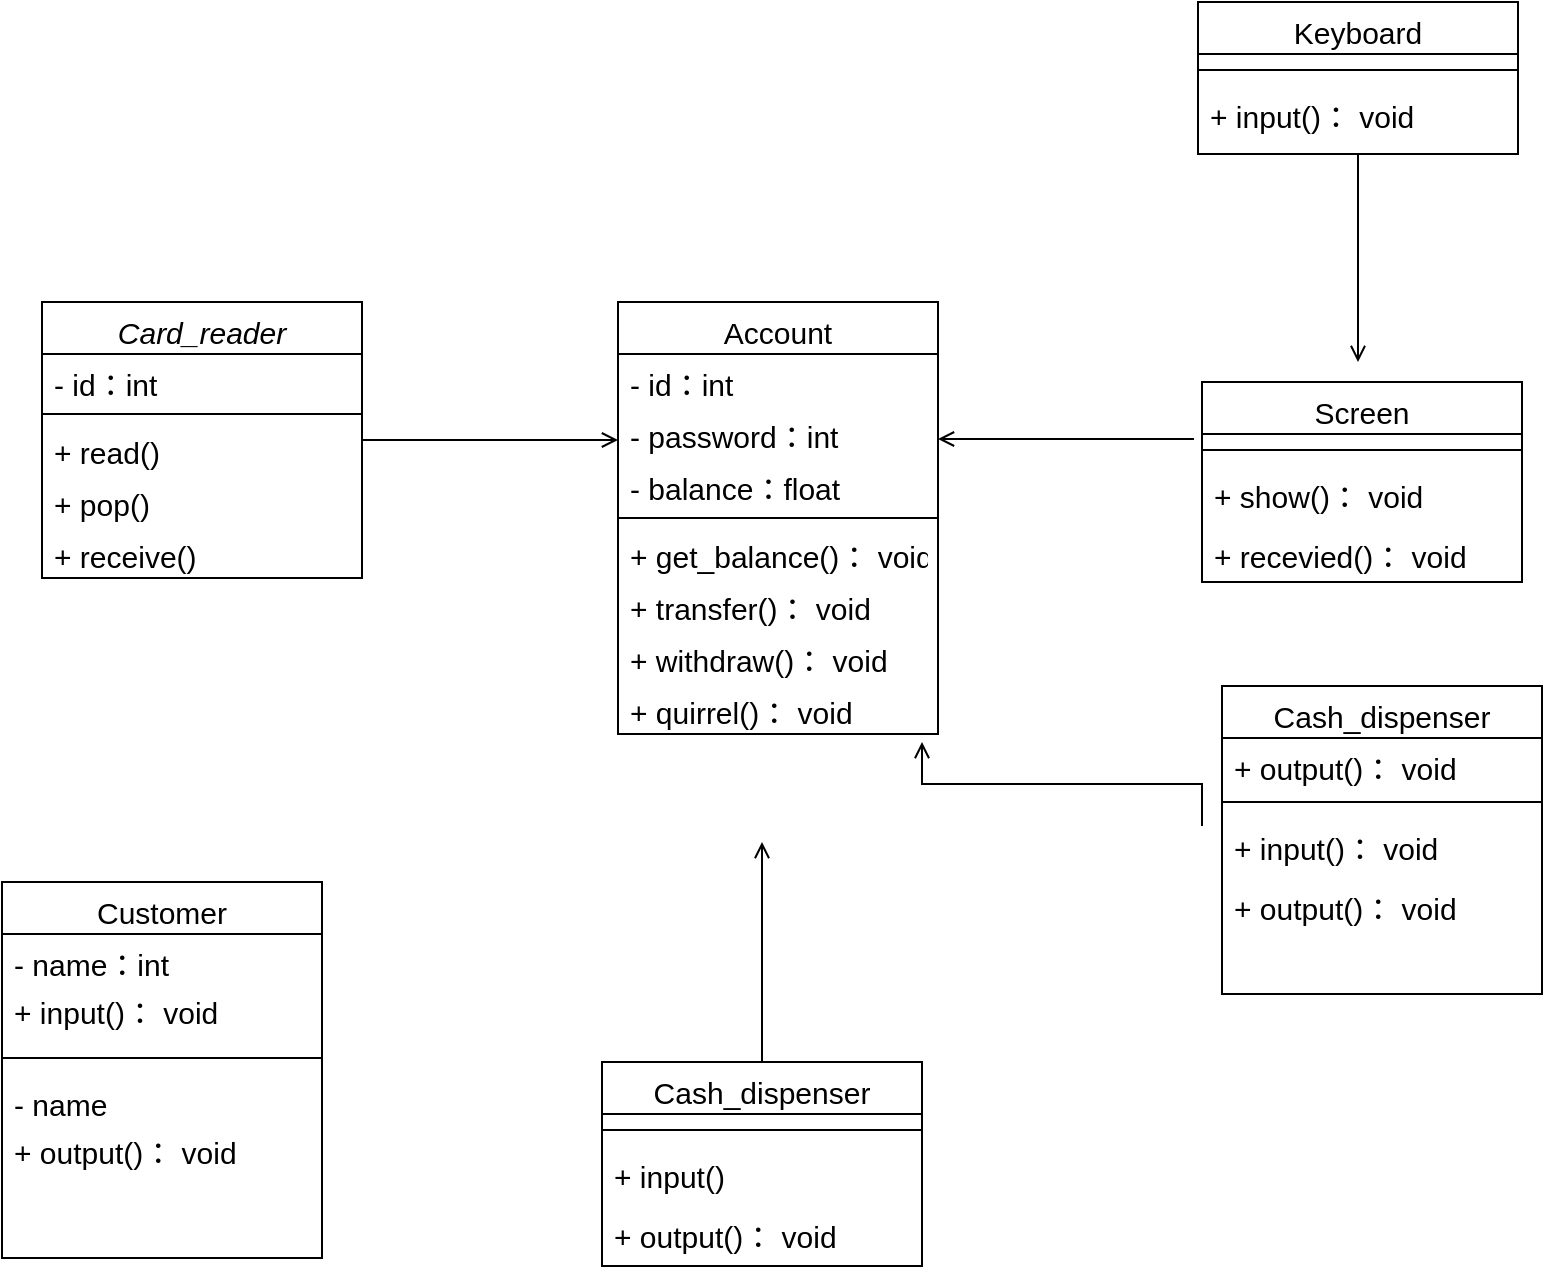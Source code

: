 <mxfile version="16.6.1" type="device"><diagram id="C5RBs43oDa-KdzZeNtuy" name="Page-1"><mxGraphModel dx="1049" dy="1748" grid="1" gridSize="10" guides="1" tooltips="1" connect="1" arrows="1" fold="1" page="1" pageScale="1" pageWidth="827" pageHeight="1169" math="0" shadow="0"><root><mxCell id="WIyWlLk6GJQsqaUBKTNV-0"/><mxCell id="WIyWlLk6GJQsqaUBKTNV-1" parent="WIyWlLk6GJQsqaUBKTNV-0"/><mxCell id="zkfFHV4jXpPFQw0GAbJ--0" value="Card_reader" style="swimlane;fontStyle=2;align=center;verticalAlign=top;childLayout=stackLayout;horizontal=1;startSize=26;horizontalStack=0;resizeParent=1;resizeLast=0;collapsible=1;marginBottom=0;rounded=0;shadow=0;strokeWidth=1;fontSize=15;" parent="WIyWlLk6GJQsqaUBKTNV-1" vertex="1"><mxGeometry x="150" y="130" width="160" height="138" as="geometry"><mxRectangle x="220" y="120" width="160" height="26" as="alternateBounds"/></mxGeometry></mxCell><mxCell id="zkfFHV4jXpPFQw0GAbJ--1" value="- id：int" style="text;align=left;verticalAlign=top;spacingLeft=4;spacingRight=4;overflow=hidden;rotatable=0;points=[[0,0.5],[1,0.5]];portConstraint=eastwest;fontStyle=0;fontSize=15;" parent="zkfFHV4jXpPFQw0GAbJ--0" vertex="1"><mxGeometry y="26" width="160" height="26" as="geometry"/></mxCell><mxCell id="zkfFHV4jXpPFQw0GAbJ--4" value="" style="line;html=1;strokeWidth=1;align=left;verticalAlign=middle;spacingTop=-1;spacingLeft=3;spacingRight=3;rotatable=0;labelPosition=right;points=[];portConstraint=eastwest;fontStyle=0;fontSize=15;" parent="zkfFHV4jXpPFQw0GAbJ--0" vertex="1"><mxGeometry y="52" width="160" height="8" as="geometry"/></mxCell><mxCell id="zkfFHV4jXpPFQw0GAbJ--5" value="+ read()" style="text;align=left;verticalAlign=top;spacingLeft=4;spacingRight=4;overflow=hidden;rotatable=0;points=[[0,0.5],[1,0.5]];portConstraint=eastwest;fontStyle=0;fontSize=15;" parent="zkfFHV4jXpPFQw0GAbJ--0" vertex="1"><mxGeometry y="60" width="160" height="26" as="geometry"/></mxCell><mxCell id="6kqfR4-N1FZ2NtCzxqvs-0" value="+ pop()" style="text;align=left;verticalAlign=top;spacingLeft=4;spacingRight=4;overflow=hidden;rotatable=0;points=[[0,0.5],[1,0.5]];portConstraint=eastwest;fontStyle=0;fontSize=15;" vertex="1" parent="zkfFHV4jXpPFQw0GAbJ--0"><mxGeometry y="86" width="160" height="26" as="geometry"/></mxCell><mxCell id="6kqfR4-N1FZ2NtCzxqvs-1" value="+ receive()" style="text;align=left;verticalAlign=top;spacingLeft=4;spacingRight=4;overflow=hidden;rotatable=0;points=[[0,0.5],[1,0.5]];portConstraint=eastwest;fontStyle=0;fontSize=15;" vertex="1" parent="zkfFHV4jXpPFQw0GAbJ--0"><mxGeometry y="112" width="160" height="26" as="geometry"/></mxCell><mxCell id="zkfFHV4jXpPFQw0GAbJ--17" value="Account" style="swimlane;fontStyle=0;align=center;verticalAlign=top;childLayout=stackLayout;horizontal=1;startSize=26;horizontalStack=0;resizeParent=1;resizeLast=0;collapsible=1;marginBottom=0;rounded=0;shadow=0;strokeWidth=1;fontSize=15;" parent="WIyWlLk6GJQsqaUBKTNV-1" vertex="1"><mxGeometry x="438" y="130" width="160" height="216" as="geometry"><mxRectangle x="550" y="140" width="160" height="26" as="alternateBounds"/></mxGeometry></mxCell><mxCell id="zkfFHV4jXpPFQw0GAbJ--19" value="- id：int" style="text;align=left;verticalAlign=top;spacingLeft=4;spacingRight=4;overflow=hidden;rotatable=0;points=[[0,0.5],[1,0.5]];portConstraint=eastwest;rounded=0;shadow=0;html=0;fontStyle=0;fontSize=15;" parent="zkfFHV4jXpPFQw0GAbJ--17" vertex="1"><mxGeometry y="26" width="160" height="26" as="geometry"/></mxCell><mxCell id="zkfFHV4jXpPFQw0GAbJ--20" value="- password：int" style="text;align=left;verticalAlign=top;spacingLeft=4;spacingRight=4;overflow=hidden;rotatable=0;points=[[0,0.5],[1,0.5]];portConstraint=eastwest;rounded=0;shadow=0;html=0;fontStyle=0;fontSize=15;" parent="zkfFHV4jXpPFQw0GAbJ--17" vertex="1"><mxGeometry y="52" width="160" height="26" as="geometry"/></mxCell><mxCell id="zkfFHV4jXpPFQw0GAbJ--21" value="- balance：float" style="text;align=left;verticalAlign=top;spacingLeft=4;spacingRight=4;overflow=hidden;rotatable=0;points=[[0,0.5],[1,0.5]];portConstraint=eastwest;rounded=0;shadow=0;html=0;fontStyle=0;fontSize=15;" parent="zkfFHV4jXpPFQw0GAbJ--17" vertex="1"><mxGeometry y="78" width="160" height="26" as="geometry"/></mxCell><mxCell id="zkfFHV4jXpPFQw0GAbJ--23" value="" style="line;html=1;strokeWidth=1;align=left;verticalAlign=middle;spacingTop=-1;spacingLeft=3;spacingRight=3;rotatable=0;labelPosition=right;points=[];portConstraint=eastwest;fontStyle=0;fontSize=15;" parent="zkfFHV4jXpPFQw0GAbJ--17" vertex="1"><mxGeometry y="104" width="160" height="8" as="geometry"/></mxCell><mxCell id="zkfFHV4jXpPFQw0GAbJ--24" value="+ get_balance()： void" style="text;align=left;verticalAlign=top;spacingLeft=4;spacingRight=4;overflow=hidden;rotatable=0;points=[[0,0.5],[1,0.5]];portConstraint=eastwest;fontStyle=0;fontSize=15;" parent="zkfFHV4jXpPFQw0GAbJ--17" vertex="1"><mxGeometry y="112" width="160" height="26" as="geometry"/></mxCell><mxCell id="6kqfR4-N1FZ2NtCzxqvs-4" value="+ transfer()： void" style="text;align=left;verticalAlign=top;spacingLeft=4;spacingRight=4;overflow=hidden;rotatable=0;points=[[0,0.5],[1,0.5]];portConstraint=eastwest;fontStyle=0;fontSize=15;" vertex="1" parent="zkfFHV4jXpPFQw0GAbJ--17"><mxGeometry y="138" width="160" height="26" as="geometry"/></mxCell><mxCell id="6kqfR4-N1FZ2NtCzxqvs-5" value="+ withdraw()： void" style="text;align=left;verticalAlign=top;spacingLeft=4;spacingRight=4;overflow=hidden;rotatable=0;points=[[0,0.5],[1,0.5]];portConstraint=eastwest;fontStyle=0;fontSize=15;" vertex="1" parent="zkfFHV4jXpPFQw0GAbJ--17"><mxGeometry y="164" width="160" height="26" as="geometry"/></mxCell><mxCell id="6kqfR4-N1FZ2NtCzxqvs-6" value="+ quirrel()： void" style="text;align=left;verticalAlign=top;spacingLeft=4;spacingRight=4;overflow=hidden;rotatable=0;points=[[0,0.5],[1,0.5]];portConstraint=eastwest;fontStyle=0;fontSize=15;" vertex="1" parent="zkfFHV4jXpPFQw0GAbJ--17"><mxGeometry y="190" width="160" height="26" as="geometry"/></mxCell><mxCell id="zkfFHV4jXpPFQw0GAbJ--26" value="" style="endArrow=open;shadow=0;strokeWidth=1;rounded=0;endFill=1;edgeStyle=elbowEdgeStyle;elbow=vertical;fontStyle=0;fontSize=15;" parent="WIyWlLk6GJQsqaUBKTNV-1" source="zkfFHV4jXpPFQw0GAbJ--0" target="zkfFHV4jXpPFQw0GAbJ--17" edge="1"><mxGeometry x="0.5" y="41" relative="1" as="geometry"><mxPoint x="310" y="202" as="sourcePoint"/><mxPoint x="470" y="202" as="targetPoint"/><mxPoint x="-40" y="32" as="offset"/></mxGeometry></mxCell><mxCell id="6kqfR4-N1FZ2NtCzxqvs-7" value="" style="endArrow=open;shadow=0;strokeWidth=1;rounded=0;endFill=1;edgeStyle=elbowEdgeStyle;elbow=vertical;fontStyle=0;fontSize=15;" edge="1" parent="WIyWlLk6GJQsqaUBKTNV-1"><mxGeometry x="0.5" y="41" relative="1" as="geometry"><mxPoint x="726" y="198.5" as="sourcePoint"/><mxPoint x="598" y="198.5" as="targetPoint"/><mxPoint x="-40" y="32" as="offset"/></mxGeometry></mxCell><mxCell id="6kqfR4-N1FZ2NtCzxqvs-8" value="Screen" style="swimlane;fontStyle=0;align=center;verticalAlign=top;childLayout=stackLayout;horizontal=1;startSize=26;horizontalStack=0;resizeParent=1;resizeLast=0;collapsible=1;marginBottom=0;rounded=0;shadow=0;strokeWidth=1;fontSize=15;" vertex="1" parent="WIyWlLk6GJQsqaUBKTNV-1"><mxGeometry x="730" y="170" width="160" height="100" as="geometry"><mxRectangle x="550" y="140" width="160" height="26" as="alternateBounds"/></mxGeometry></mxCell><mxCell id="6kqfR4-N1FZ2NtCzxqvs-12" value="" style="line;html=1;strokeWidth=1;align=left;verticalAlign=middle;spacingTop=-1;spacingLeft=3;spacingRight=3;rotatable=0;labelPosition=right;points=[];portConstraint=eastwest;fontStyle=0;fontSize=15;" vertex="1" parent="6kqfR4-N1FZ2NtCzxqvs-8"><mxGeometry y="26" width="160" height="16" as="geometry"/></mxCell><mxCell id="6kqfR4-N1FZ2NtCzxqvs-25" value="+ show()： void" style="text;align=left;verticalAlign=top;spacingLeft=4;spacingRight=4;overflow=hidden;rotatable=0;points=[[0,0.5],[1,0.5]];portConstraint=eastwest;fontStyle=0;fontSize=15;" vertex="1" parent="6kqfR4-N1FZ2NtCzxqvs-8"><mxGeometry y="42" width="160" height="30" as="geometry"/></mxCell><mxCell id="6kqfR4-N1FZ2NtCzxqvs-26" value="+ recevied()： void" style="text;align=left;verticalAlign=top;spacingLeft=4;spacingRight=4;overflow=hidden;rotatable=0;points=[[0,0.5],[1,0.5]];portConstraint=eastwest;fontStyle=0;fontSize=15;" vertex="1" parent="6kqfR4-N1FZ2NtCzxqvs-8"><mxGeometry y="72" width="160" height="26" as="geometry"/></mxCell><mxCell id="6kqfR4-N1FZ2NtCzxqvs-27" value="Cash_dispenser" style="swimlane;fontStyle=0;align=center;verticalAlign=top;childLayout=stackLayout;horizontal=1;startSize=26;horizontalStack=0;resizeParent=1;resizeLast=0;collapsible=1;marginBottom=0;rounded=0;shadow=0;strokeWidth=1;fontSize=15;" vertex="1" parent="WIyWlLk6GJQsqaUBKTNV-1"><mxGeometry x="740" y="322" width="160" height="154" as="geometry"><mxRectangle x="550" y="140" width="160" height="26" as="alternateBounds"/></mxGeometry></mxCell><mxCell id="6kqfR4-N1FZ2NtCzxqvs-43" value="+ output()： void" style="text;align=left;verticalAlign=top;spacingLeft=4;spacingRight=4;overflow=hidden;rotatable=0;points=[[0,0.5],[1,0.5]];portConstraint=eastwest;fontStyle=0;fontSize=15;" vertex="1" parent="6kqfR4-N1FZ2NtCzxqvs-27"><mxGeometry y="26" width="160" height="24" as="geometry"/></mxCell><mxCell id="6kqfR4-N1FZ2NtCzxqvs-28" value="" style="line;html=1;strokeWidth=1;align=left;verticalAlign=middle;spacingTop=-1;spacingLeft=3;spacingRight=3;rotatable=0;labelPosition=right;points=[];portConstraint=eastwest;fontStyle=0;fontSize=15;" vertex="1" parent="6kqfR4-N1FZ2NtCzxqvs-27"><mxGeometry y="50" width="160" height="16" as="geometry"/></mxCell><mxCell id="6kqfR4-N1FZ2NtCzxqvs-37" value="+ input()： void" style="text;align=left;verticalAlign=top;spacingLeft=4;spacingRight=4;overflow=hidden;rotatable=0;points=[[0,0.5],[1,0.5]];portConstraint=eastwest;fontStyle=0;fontSize=15;" vertex="1" parent="6kqfR4-N1FZ2NtCzxqvs-27"><mxGeometry y="66" width="160" height="30" as="geometry"/></mxCell><mxCell id="6kqfR4-N1FZ2NtCzxqvs-38" value="+ output()： void" style="text;align=left;verticalAlign=top;spacingLeft=4;spacingRight=4;overflow=hidden;rotatable=0;points=[[0,0.5],[1,0.5]];portConstraint=eastwest;fontStyle=0;fontSize=15;" vertex="1" parent="6kqfR4-N1FZ2NtCzxqvs-27"><mxGeometry y="96" width="160" height="58" as="geometry"/></mxCell><mxCell id="6kqfR4-N1FZ2NtCzxqvs-31" value="Keyboard" style="swimlane;fontStyle=0;align=center;verticalAlign=top;childLayout=stackLayout;horizontal=1;startSize=26;horizontalStack=0;resizeParent=1;resizeLast=0;collapsible=1;marginBottom=0;rounded=0;shadow=0;strokeWidth=1;fontSize=15;" vertex="1" parent="WIyWlLk6GJQsqaUBKTNV-1"><mxGeometry x="728" y="-20" width="160" height="76" as="geometry"><mxRectangle x="550" y="140" width="160" height="26" as="alternateBounds"/></mxGeometry></mxCell><mxCell id="6kqfR4-N1FZ2NtCzxqvs-32" value="" style="line;html=1;strokeWidth=1;align=left;verticalAlign=middle;spacingTop=-1;spacingLeft=3;spacingRight=3;rotatable=0;labelPosition=right;points=[];portConstraint=eastwest;fontStyle=0;fontSize=15;" vertex="1" parent="6kqfR4-N1FZ2NtCzxqvs-31"><mxGeometry y="26" width="160" height="16" as="geometry"/></mxCell><mxCell id="6kqfR4-N1FZ2NtCzxqvs-34" value="+ input()： void" style="text;align=left;verticalAlign=top;spacingLeft=4;spacingRight=4;overflow=hidden;rotatable=0;points=[[0,0.5],[1,0.5]];portConstraint=eastwest;fontStyle=0;fontSize=15;" vertex="1" parent="6kqfR4-N1FZ2NtCzxqvs-31"><mxGeometry y="42" width="160" height="26" as="geometry"/></mxCell><mxCell id="6kqfR4-N1FZ2NtCzxqvs-35" value="" style="endArrow=open;shadow=0;strokeWidth=1;rounded=0;endFill=1;edgeStyle=elbowEdgeStyle;elbow=vertical;fontStyle=0;fontSize=15;exitX=0.5;exitY=1;exitDx=0;exitDy=0;" edge="1" parent="WIyWlLk6GJQsqaUBKTNV-1" source="6kqfR4-N1FZ2NtCzxqvs-31"><mxGeometry x="0.5" y="41" relative="1" as="geometry"><mxPoint x="872" y="110" as="sourcePoint"/><mxPoint x="808" y="160" as="targetPoint"/><mxPoint x="-40" y="32" as="offset"/></mxGeometry></mxCell><mxCell id="6kqfR4-N1FZ2NtCzxqvs-36" value="" style="endArrow=open;shadow=0;strokeWidth=1;rounded=0;endFill=1;edgeStyle=elbowEdgeStyle;elbow=vertical;fontStyle=0;fontSize=15;" edge="1" parent="WIyWlLk6GJQsqaUBKTNV-1"><mxGeometry x="0.5" y="41" relative="1" as="geometry"><mxPoint x="730" y="392" as="sourcePoint"/><mxPoint x="590" y="350" as="targetPoint"/><mxPoint x="-40" y="32" as="offset"/></mxGeometry></mxCell><mxCell id="6kqfR4-N1FZ2NtCzxqvs-39" value="Cash_dispenser" style="swimlane;fontStyle=0;align=center;verticalAlign=top;childLayout=stackLayout;horizontal=1;startSize=26;horizontalStack=0;resizeParent=1;resizeLast=0;collapsible=1;marginBottom=0;rounded=0;shadow=0;strokeWidth=1;fontSize=15;" vertex="1" parent="WIyWlLk6GJQsqaUBKTNV-1"><mxGeometry x="430" y="510" width="160" height="102" as="geometry"><mxRectangle x="550" y="140" width="160" height="26" as="alternateBounds"/></mxGeometry></mxCell><mxCell id="6kqfR4-N1FZ2NtCzxqvs-40" value="" style="line;html=1;strokeWidth=1;align=left;verticalAlign=middle;spacingTop=-1;spacingLeft=3;spacingRight=3;rotatable=0;labelPosition=right;points=[];portConstraint=eastwest;fontStyle=0;fontSize=15;" vertex="1" parent="6kqfR4-N1FZ2NtCzxqvs-39"><mxGeometry y="26" width="160" height="16" as="geometry"/></mxCell><mxCell id="6kqfR4-N1FZ2NtCzxqvs-41" value="+ input()" style="text;align=left;verticalAlign=top;spacingLeft=4;spacingRight=4;overflow=hidden;rotatable=0;points=[[0,0.5],[1,0.5]];portConstraint=eastwest;fontStyle=0;fontSize=15;" vertex="1" parent="6kqfR4-N1FZ2NtCzxqvs-39"><mxGeometry y="42" width="160" height="30" as="geometry"/></mxCell><mxCell id="6kqfR4-N1FZ2NtCzxqvs-42" value="+ output()： void" style="text;align=left;verticalAlign=top;spacingLeft=4;spacingRight=4;overflow=hidden;rotatable=0;points=[[0,0.5],[1,0.5]];portConstraint=eastwest;fontStyle=0;fontSize=15;" vertex="1" parent="6kqfR4-N1FZ2NtCzxqvs-39"><mxGeometry y="72" width="160" height="30" as="geometry"/></mxCell><mxCell id="6kqfR4-N1FZ2NtCzxqvs-44" value="" style="endArrow=open;shadow=0;strokeWidth=1;rounded=0;endFill=1;edgeStyle=elbowEdgeStyle;elbow=vertical;fontStyle=0;fontSize=15;exitX=0.5;exitY=0;exitDx=0;exitDy=0;" edge="1" parent="WIyWlLk6GJQsqaUBKTNV-1" source="6kqfR4-N1FZ2NtCzxqvs-39"><mxGeometry x="0.5" y="41" relative="1" as="geometry"><mxPoint x="558" y="423.5" as="sourcePoint"/><mxPoint x="510" y="400" as="targetPoint"/><mxPoint x="-40" y="32" as="offset"/></mxGeometry></mxCell><mxCell id="6kqfR4-N1FZ2NtCzxqvs-45" value="Customer" style="swimlane;fontStyle=0;align=center;verticalAlign=top;childLayout=stackLayout;horizontal=1;startSize=26;horizontalStack=0;resizeParent=1;resizeLast=0;collapsible=1;marginBottom=0;rounded=0;shadow=0;strokeWidth=1;fontSize=15;" vertex="1" parent="WIyWlLk6GJQsqaUBKTNV-1"><mxGeometry x="130" y="420" width="160" height="188" as="geometry"><mxRectangle x="550" y="140" width="160" height="26" as="alternateBounds"/></mxGeometry></mxCell><mxCell id="6kqfR4-N1FZ2NtCzxqvs-46" value="- name：int" style="text;align=left;verticalAlign=top;spacingLeft=4;spacingRight=4;overflow=hidden;rotatable=0;points=[[0,0.5],[1,0.5]];portConstraint=eastwest;fontStyle=0;fontSize=15;" vertex="1" parent="6kqfR4-N1FZ2NtCzxqvs-45"><mxGeometry y="26" width="160" height="24" as="geometry"/></mxCell><mxCell id="6kqfR4-N1FZ2NtCzxqvs-48" value="+ input()： void" style="text;align=left;verticalAlign=top;spacingLeft=4;spacingRight=4;overflow=hidden;rotatable=0;points=[[0,0.5],[1,0.5]];portConstraint=eastwest;fontStyle=0;fontSize=15;" vertex="1" parent="6kqfR4-N1FZ2NtCzxqvs-45"><mxGeometry y="50" width="160" height="30" as="geometry"/></mxCell><mxCell id="6kqfR4-N1FZ2NtCzxqvs-47" value="" style="line;html=1;strokeWidth=1;align=left;verticalAlign=middle;spacingTop=-1;spacingLeft=3;spacingRight=3;rotatable=0;labelPosition=right;points=[];portConstraint=eastwest;fontStyle=0;fontSize=15;" vertex="1" parent="6kqfR4-N1FZ2NtCzxqvs-45"><mxGeometry y="80" width="160" height="16" as="geometry"/></mxCell><mxCell id="6kqfR4-N1FZ2NtCzxqvs-50" value="- name" style="text;align=left;verticalAlign=top;spacingLeft=4;spacingRight=4;overflow=hidden;rotatable=0;points=[[0,0.5],[1,0.5]];portConstraint=eastwest;fontStyle=0;fontSize=15;" vertex="1" parent="6kqfR4-N1FZ2NtCzxqvs-45"><mxGeometry y="96" width="160" height="24" as="geometry"/></mxCell><mxCell id="6kqfR4-N1FZ2NtCzxqvs-49" value="+ output()： void" style="text;align=left;verticalAlign=top;spacingLeft=4;spacingRight=4;overflow=hidden;rotatable=0;points=[[0,0.5],[1,0.5]];portConstraint=eastwest;fontStyle=0;fontSize=15;" vertex="1" parent="6kqfR4-N1FZ2NtCzxqvs-45"><mxGeometry y="120" width="160" height="58" as="geometry"/></mxCell></root></mxGraphModel></diagram></mxfile>